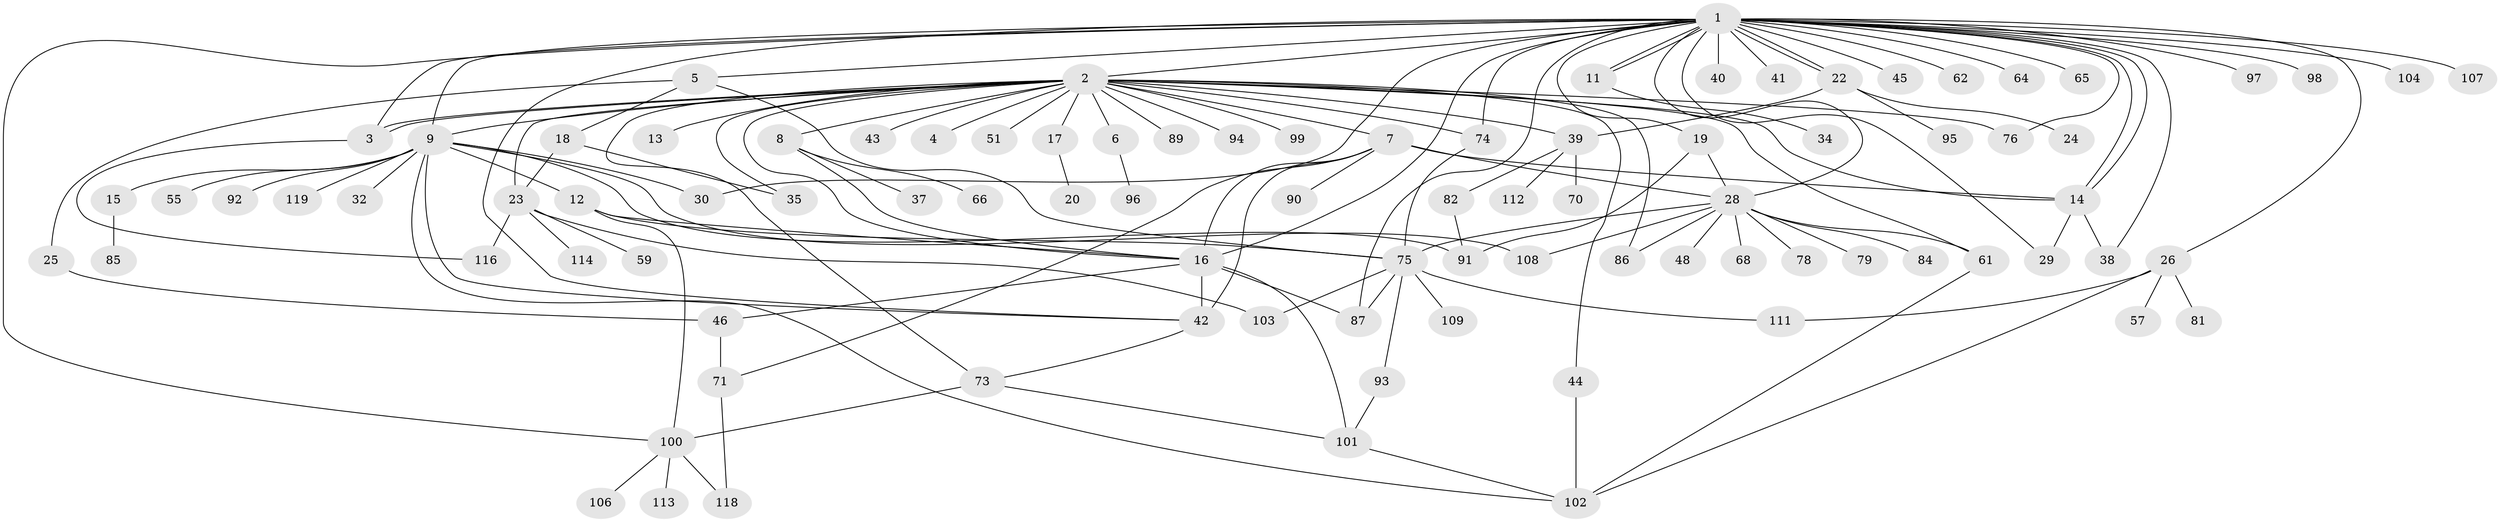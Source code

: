 // Generated by graph-tools (version 1.1) at 2025/51/02/27/25 19:51:56]
// undirected, 92 vertices, 141 edges
graph export_dot {
graph [start="1"]
  node [color=gray90,style=filled];
  1 [super="+60"];
  2 [super="+67"];
  3 [super="+21"];
  4;
  5 [super="+31"];
  6;
  7 [super="+27"];
  8 [super="+77"];
  9 [super="+10"];
  11;
  12;
  13;
  14 [super="+49"];
  15;
  16 [super="+53"];
  17;
  18;
  19 [super="+58"];
  20 [super="+56"];
  22;
  23 [super="+33"];
  24 [super="+50"];
  25;
  26 [super="+52"];
  28 [super="+36"];
  29;
  30;
  32;
  34;
  35 [super="+54"];
  37;
  38;
  39 [super="+63"];
  40 [super="+83"];
  41;
  42;
  43;
  44 [super="+47"];
  45;
  46;
  48;
  51;
  55;
  57 [super="+69"];
  59;
  61 [super="+72"];
  62;
  64;
  65;
  66;
  68;
  70;
  71 [super="+88"];
  73 [super="+110"];
  74;
  75 [super="+80"];
  76;
  78;
  79;
  81;
  82;
  84;
  85;
  86;
  87;
  89;
  90;
  91;
  92;
  93;
  94;
  95;
  96;
  97;
  98;
  99;
  100 [super="+105"];
  101 [super="+115"];
  102 [super="+117"];
  103;
  104;
  106;
  107;
  108;
  109;
  111;
  112;
  113;
  114;
  116;
  118;
  119;
  1 -- 2 [weight=3];
  1 -- 3;
  1 -- 5;
  1 -- 11;
  1 -- 11;
  1 -- 14;
  1 -- 14;
  1 -- 19;
  1 -- 22 [weight=2];
  1 -- 22;
  1 -- 26;
  1 -- 28;
  1 -- 29;
  1 -- 30;
  1 -- 38;
  1 -- 40;
  1 -- 41;
  1 -- 42;
  1 -- 45;
  1 -- 62;
  1 -- 65;
  1 -- 74;
  1 -- 76;
  1 -- 87;
  1 -- 97;
  1 -- 98;
  1 -- 107;
  1 -- 64;
  1 -- 104;
  1 -- 9;
  1 -- 16;
  1 -- 100;
  2 -- 3;
  2 -- 3;
  2 -- 4;
  2 -- 6;
  2 -- 7;
  2 -- 8 [weight=2];
  2 -- 9;
  2 -- 13;
  2 -- 14;
  2 -- 16;
  2 -- 17;
  2 -- 35 [weight=2];
  2 -- 39;
  2 -- 43;
  2 -- 44;
  2 -- 51;
  2 -- 73;
  2 -- 74;
  2 -- 76;
  2 -- 86;
  2 -- 89;
  2 -- 99;
  2 -- 94;
  2 -- 23;
  2 -- 61;
  3 -- 116;
  5 -- 18;
  5 -- 25;
  5 -- 75;
  6 -- 96;
  7 -- 71 [weight=2];
  7 -- 14;
  7 -- 16;
  7 -- 90;
  7 -- 42;
  7 -- 28;
  8 -- 37;
  8 -- 66;
  8 -- 16;
  9 -- 12;
  9 -- 30;
  9 -- 55;
  9 -- 108;
  9 -- 102;
  9 -- 32;
  9 -- 42;
  9 -- 15;
  9 -- 119;
  9 -- 91;
  9 -- 92;
  11 -- 34;
  12 -- 16;
  12 -- 75;
  12 -- 100;
  14 -- 38;
  14 -- 29;
  15 -- 85;
  16 -- 46;
  16 -- 87;
  16 -- 101;
  16 -- 42;
  17 -- 20;
  18 -- 23;
  18 -- 35;
  19 -- 91;
  19 -- 28;
  22 -- 24;
  22 -- 39;
  22 -- 95;
  23 -- 116;
  23 -- 114;
  23 -- 103;
  23 -- 59;
  25 -- 46;
  26 -- 57;
  26 -- 81;
  26 -- 111;
  26 -- 102;
  28 -- 61;
  28 -- 78;
  28 -- 84;
  28 -- 108;
  28 -- 48;
  28 -- 68;
  28 -- 86;
  28 -- 79;
  28 -- 75;
  39 -- 70;
  39 -- 112;
  39 -- 82;
  42 -- 73;
  44 -- 102;
  46 -- 71;
  61 -- 102;
  71 -- 118;
  73 -- 100;
  73 -- 101;
  74 -- 75;
  75 -- 87;
  75 -- 93;
  75 -- 103;
  75 -- 109;
  75 -- 111;
  82 -- 91;
  93 -- 101;
  100 -- 106;
  100 -- 113;
  100 -- 118;
  101 -- 102;
}
